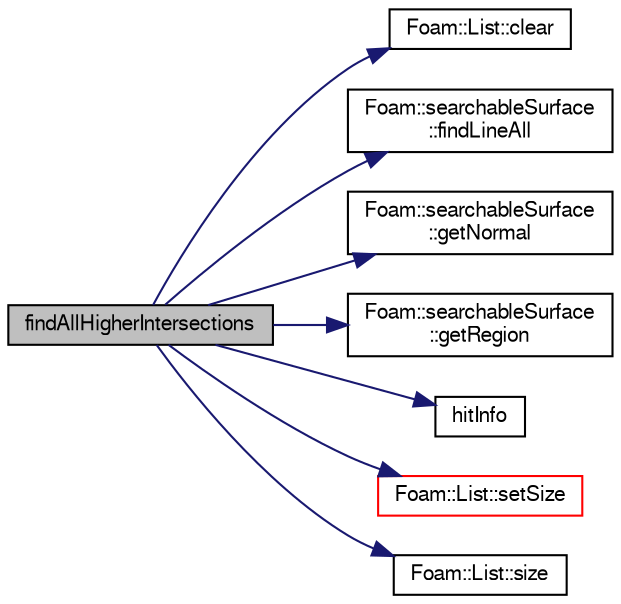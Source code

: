 digraph "findAllHigherIntersections"
{
  bgcolor="transparent";
  edge [fontname="FreeSans",fontsize="10",labelfontname="FreeSans",labelfontsize="10"];
  node [fontname="FreeSans",fontsize="10",shape=record];
  rankdir="LR";
  Node1 [label="findAllHigherIntersections",height=0.2,width=0.4,color="black", fillcolor="grey75", style="filled" fontcolor="black"];
  Node1 -> Node2 [color="midnightblue",fontsize="10",style="solid",fontname="FreeSans"];
  Node2 [label="Foam::List::clear",height=0.2,width=0.4,color="black",URL="$a01325.html#ac8bb3912a3ce86b15842e79d0b421204",tooltip="Clear the list, i.e. set size to zero. "];
  Node1 -> Node3 [color="midnightblue",fontsize="10",style="solid",fontname="FreeSans"];
  Node3 [label="Foam::searchableSurface\l::findLineAll",height=0.2,width=0.4,color="black",URL="$a02196.html#a0cc85cd8e606063ee2418d352ddf0042",tooltip="Get all intersections in order from start to end. "];
  Node1 -> Node4 [color="midnightblue",fontsize="10",style="solid",fontname="FreeSans"];
  Node4 [label="Foam::searchableSurface\l::getNormal",height=0.2,width=0.4,color="black",URL="$a02196.html#ac6cdeb0f4f73439c447d061b78e71e46",tooltip="From a set of points and indices get the normal. "];
  Node1 -> Node5 [color="midnightblue",fontsize="10",style="solid",fontname="FreeSans"];
  Node5 [label="Foam::searchableSurface\l::getRegion",height=0.2,width=0.4,color="black",URL="$a02196.html#a08a437fdcf019de7941dbee87d35a56e",tooltip="From a set of points and indices get the region. "];
  Node1 -> Node6 [color="midnightblue",fontsize="10",style="solid",fontname="FreeSans"];
  Node6 [label="hitInfo",height=0.2,width=0.4,color="black",URL="$a04168.html#aeeb7f2232c98add1252a48c0cac40d8b"];
  Node1 -> Node7 [color="midnightblue",fontsize="10",style="solid",fontname="FreeSans"];
  Node7 [label="Foam::List::setSize",height=0.2,width=0.4,color="red",URL="$a01325.html#aedb985ffeaf1bdbfeccc2a8730405703",tooltip="Reset size of List. "];
  Node1 -> Node8 [color="midnightblue",fontsize="10",style="solid",fontname="FreeSans"];
  Node8 [label="Foam::List::size",height=0.2,width=0.4,color="black",URL="$a01325.html#a8a5f6fa29bd4b500caf186f60245b384",tooltip="Override size to be inconsistent with allocated storage. "];
}
